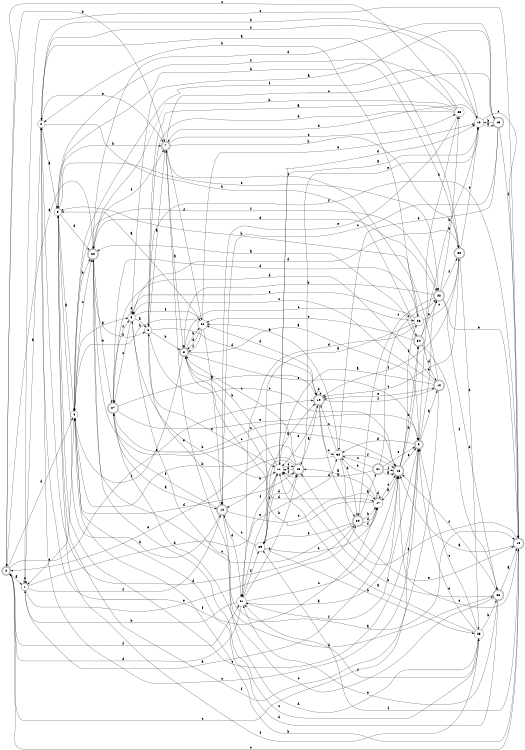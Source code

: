 digraph n28_6 {
__start0 [label="" shape="none"];

rankdir=LR;
size="8,5";

s0 [style="rounded,filled", color="black", fillcolor="white" shape="doublecircle", label="0"];
s1 [style="filled", color="black", fillcolor="white" shape="circle", label="1"];
s2 [style="filled", color="black", fillcolor="white" shape="circle", label="2"];
s3 [style="filled", color="black", fillcolor="white" shape="circle", label="3"];
s4 [style="filled", color="black", fillcolor="white" shape="circle", label="4"];
s5 [style="filled", color="black", fillcolor="white" shape="circle", label="5"];
s6 [style="filled", color="black", fillcolor="white" shape="circle", label="6"];
s7 [style="rounded,filled", color="black", fillcolor="white" shape="doublecircle", label="7"];
s8 [style="rounded,filled", color="black", fillcolor="white" shape="doublecircle", label="8"];
s9 [style="rounded,filled", color="black", fillcolor="white" shape="doublecircle", label="9"];
s10 [style="rounded,filled", color="black", fillcolor="white" shape="doublecircle", label="10"];
s11 [style="filled", color="black", fillcolor="white" shape="circle", label="11"];
s12 [style="filled", color="black", fillcolor="white" shape="circle", label="12"];
s13 [style="rounded,filled", color="black", fillcolor="white" shape="doublecircle", label="13"];
s14 [style="rounded,filled", color="black", fillcolor="white" shape="doublecircle", label="14"];
s15 [style="rounded,filled", color="black", fillcolor="white" shape="doublecircle", label="15"];
s16 [style="rounded,filled", color="black", fillcolor="white" shape="doublecircle", label="16"];
s17 [style="filled", color="black", fillcolor="white" shape="circle", label="17"];
s18 [style="rounded,filled", color="black", fillcolor="white" shape="doublecircle", label="18"];
s19 [style="rounded,filled", color="black", fillcolor="white" shape="doublecircle", label="19"];
s20 [style="rounded,filled", color="black", fillcolor="white" shape="doublecircle", label="20"];
s21 [style="rounded,filled", color="black", fillcolor="white" shape="doublecircle", label="21"];
s22 [style="rounded,filled", color="black", fillcolor="white" shape="doublecircle", label="22"];
s23 [style="filled", color="black", fillcolor="white" shape="circle", label="23"];
s24 [style="rounded,filled", color="black", fillcolor="white" shape="doublecircle", label="24"];
s25 [style="filled", color="black", fillcolor="white" shape="circle", label="25"];
s26 [style="rounded,filled", color="black", fillcolor="white" shape="doublecircle", label="26"];
s27 [style="rounded,filled", color="black", fillcolor="white" shape="doublecircle", label="27"];
s28 [style="filled", color="black", fillcolor="white" shape="circle", label="28"];
s29 [style="filled", color="black", fillcolor="white" shape="circle", label="29"];
s30 [style="rounded,filled", color="black", fillcolor="white" shape="doublecircle", label="30"];
s31 [style="filled", color="black", fillcolor="white" shape="circle", label="31"];
s32 [style="filled", color="black", fillcolor="white" shape="circle", label="32"];
s33 [style="filled", color="black", fillcolor="white" shape="circle", label="33"];
s34 [style="rounded,filled", color="black", fillcolor="white" shape="doublecircle", label="34"];
s0 -> s1 [label="a"];
s0 -> s7 [label="b"];
s0 -> s15 [label="c"];
s0 -> s4 [label="d"];
s0 -> s19 [label="e"];
s0 -> s31 [label="f"];
s1 -> s2 [label="a"];
s1 -> s32 [label="b"];
s1 -> s1 [label="c"];
s1 -> s16 [label="d"];
s1 -> s20 [label="e"];
s1 -> s14 [label="f"];
s2 -> s3 [label="a"];
s2 -> s34 [label="b"];
s2 -> s9 [label="c"];
s2 -> s20 [label="d"];
s2 -> s7 [label="e"];
s2 -> s12 [label="f"];
s3 -> s4 [label="a"];
s3 -> s7 [label="b"];
s3 -> s9 [label="c"];
s3 -> s24 [label="d"];
s3 -> s22 [label="e"];
s3 -> s25 [label="f"];
s4 -> s5 [label="a"];
s4 -> s24 [label="b"];
s4 -> s24 [label="c"];
s4 -> s18 [label="d"];
s4 -> s1 [label="e"];
s4 -> s22 [label="f"];
s5 -> s6 [label="a"];
s5 -> s11 [label="b"];
s5 -> s27 [label="c"];
s5 -> s30 [label="d"];
s5 -> s5 [label="e"];
s5 -> s33 [label="f"];
s6 -> s7 [label="a"];
s6 -> s8 [label="b"];
s6 -> s16 [label="c"];
s6 -> s19 [label="d"];
s6 -> s11 [label="e"];
s6 -> s15 [label="f"];
s7 -> s8 [label="a"];
s7 -> s30 [label="b"];
s7 -> s13 [label="c"];
s7 -> s26 [label="d"];
s7 -> s23 [label="e"];
s7 -> s33 [label="f"];
s8 -> s9 [label="a"];
s8 -> s33 [label="b"];
s8 -> s28 [label="c"];
s8 -> s17 [label="d"];
s8 -> s9 [label="e"];
s8 -> s4 [label="f"];
s9 -> s10 [label="a"];
s9 -> s12 [label="b"];
s9 -> s0 [label="c"];
s9 -> s32 [label="d"];
s9 -> s22 [label="e"];
s9 -> s31 [label="f"];
s10 -> s11 [label="a"];
s10 -> s3 [label="b"];
s10 -> s5 [label="c"];
s10 -> s27 [label="d"];
s10 -> s19 [label="e"];
s10 -> s3 [label="f"];
s11 -> s12 [label="a"];
s11 -> s8 [label="b"];
s11 -> s18 [label="c"];
s11 -> s12 [label="d"];
s11 -> s31 [label="e"];
s11 -> s31 [label="f"];
s12 -> s13 [label="a"];
s12 -> s2 [label="b"];
s12 -> s15 [label="c"];
s12 -> s7 [label="d"];
s12 -> s18 [label="e"];
s12 -> s4 [label="f"];
s13 -> s5 [label="a"];
s13 -> s12 [label="b"];
s13 -> s14 [label="c"];
s13 -> s24 [label="d"];
s13 -> s32 [label="e"];
s13 -> s15 [label="f"];
s14 -> s15 [label="a"];
s14 -> s3 [label="b"];
s14 -> s17 [label="c"];
s14 -> s31 [label="d"];
s14 -> s6 [label="e"];
s14 -> s27 [label="f"];
s15 -> s16 [label="a"];
s15 -> s4 [label="b"];
s15 -> s1 [label="c"];
s15 -> s18 [label="d"];
s15 -> s16 [label="e"];
s15 -> s29 [label="f"];
s16 -> s17 [label="a"];
s16 -> s34 [label="b"];
s16 -> s24 [label="c"];
s16 -> s34 [label="d"];
s16 -> s9 [label="e"];
s16 -> s28 [label="f"];
s17 -> s18 [label="a"];
s17 -> s8 [label="b"];
s17 -> s16 [label="c"];
s17 -> s17 [label="d"];
s17 -> s32 [label="e"];
s17 -> s2 [label="f"];
s18 -> s19 [label="a"];
s18 -> s14 [label="b"];
s18 -> s8 [label="c"];
s18 -> s11 [label="d"];
s18 -> s0 [label="e"];
s18 -> s11 [label="f"];
s19 -> s20 [label="a"];
s19 -> s19 [label="b"];
s19 -> s32 [label="c"];
s19 -> s33 [label="d"];
s19 -> s11 [label="e"];
s19 -> s10 [label="f"];
s20 -> s21 [label="a"];
s20 -> s17 [label="b"];
s20 -> s24 [label="c"];
s20 -> s17 [label="d"];
s20 -> s29 [label="e"];
s20 -> s17 [label="f"];
s21 -> s16 [label="a"];
s21 -> s22 [label="b"];
s21 -> s32 [label="c"];
s21 -> s11 [label="d"];
s21 -> s9 [label="e"];
s21 -> s16 [label="f"];
s22 -> s23 [label="a"];
s22 -> s8 [label="b"];
s22 -> s20 [label="c"];
s22 -> s26 [label="d"];
s22 -> s15 [label="e"];
s22 -> s30 [label="f"];
s23 -> s6 [label="a"];
s23 -> s24 [label="b"];
s23 -> s0 [label="c"];
s23 -> s6 [label="d"];
s23 -> s14 [label="e"];
s23 -> s3 [label="f"];
s24 -> s0 [label="a"];
s24 -> s6 [label="b"];
s24 -> s25 [label="c"];
s24 -> s22 [label="d"];
s24 -> s27 [label="e"];
s24 -> s7 [label="f"];
s25 -> s11 [label="a"];
s25 -> s26 [label="b"];
s25 -> s9 [label="c"];
s25 -> s5 [label="d"];
s25 -> s9 [label="e"];
s25 -> s31 [label="f"];
s26 -> s15 [label="a"];
s26 -> s11 [label="b"];
s26 -> s27 [label="c"];
s26 -> s4 [label="d"];
s26 -> s31 [label="e"];
s26 -> s16 [label="f"];
s27 -> s14 [label="a"];
s27 -> s19 [label="b"];
s27 -> s16 [label="c"];
s27 -> s28 [label="d"];
s27 -> s9 [label="e"];
s27 -> s5 [label="f"];
s28 -> s29 [label="a"];
s28 -> s2 [label="b"];
s28 -> s30 [label="c"];
s28 -> s31 [label="d"];
s28 -> s5 [label="e"];
s28 -> s7 [label="f"];
s29 -> s19 [label="a"];
s29 -> s25 [label="b"];
s29 -> s14 [label="c"];
s29 -> s18 [label="d"];
s29 -> s17 [label="e"];
s29 -> s11 [label="f"];
s30 -> s2 [label="a"];
s30 -> s3 [label="b"];
s30 -> s19 [label="c"];
s30 -> s25 [label="d"];
s30 -> s12 [label="e"];
s30 -> s19 [label="f"];
s31 -> s16 [label="a"];
s31 -> s1 [label="b"];
s31 -> s16 [label="c"];
s31 -> s0 [label="d"];
s31 -> s18 [label="e"];
s31 -> s29 [label="f"];
s32 -> s33 [label="a"];
s32 -> s4 [label="b"];
s32 -> s19 [label="c"];
s32 -> s20 [label="d"];
s32 -> s15 [label="e"];
s32 -> s16 [label="f"];
s33 -> s3 [label="a"];
s33 -> s4 [label="b"];
s33 -> s14 [label="c"];
s33 -> s8 [label="d"];
s33 -> s12 [label="e"];
s33 -> s8 [label="f"];
s34 -> s24 [label="a"];
s34 -> s23 [label="b"];
s34 -> s33 [label="c"];
s34 -> s10 [label="d"];
s34 -> s22 [label="e"];
s34 -> s26 [label="f"];

}